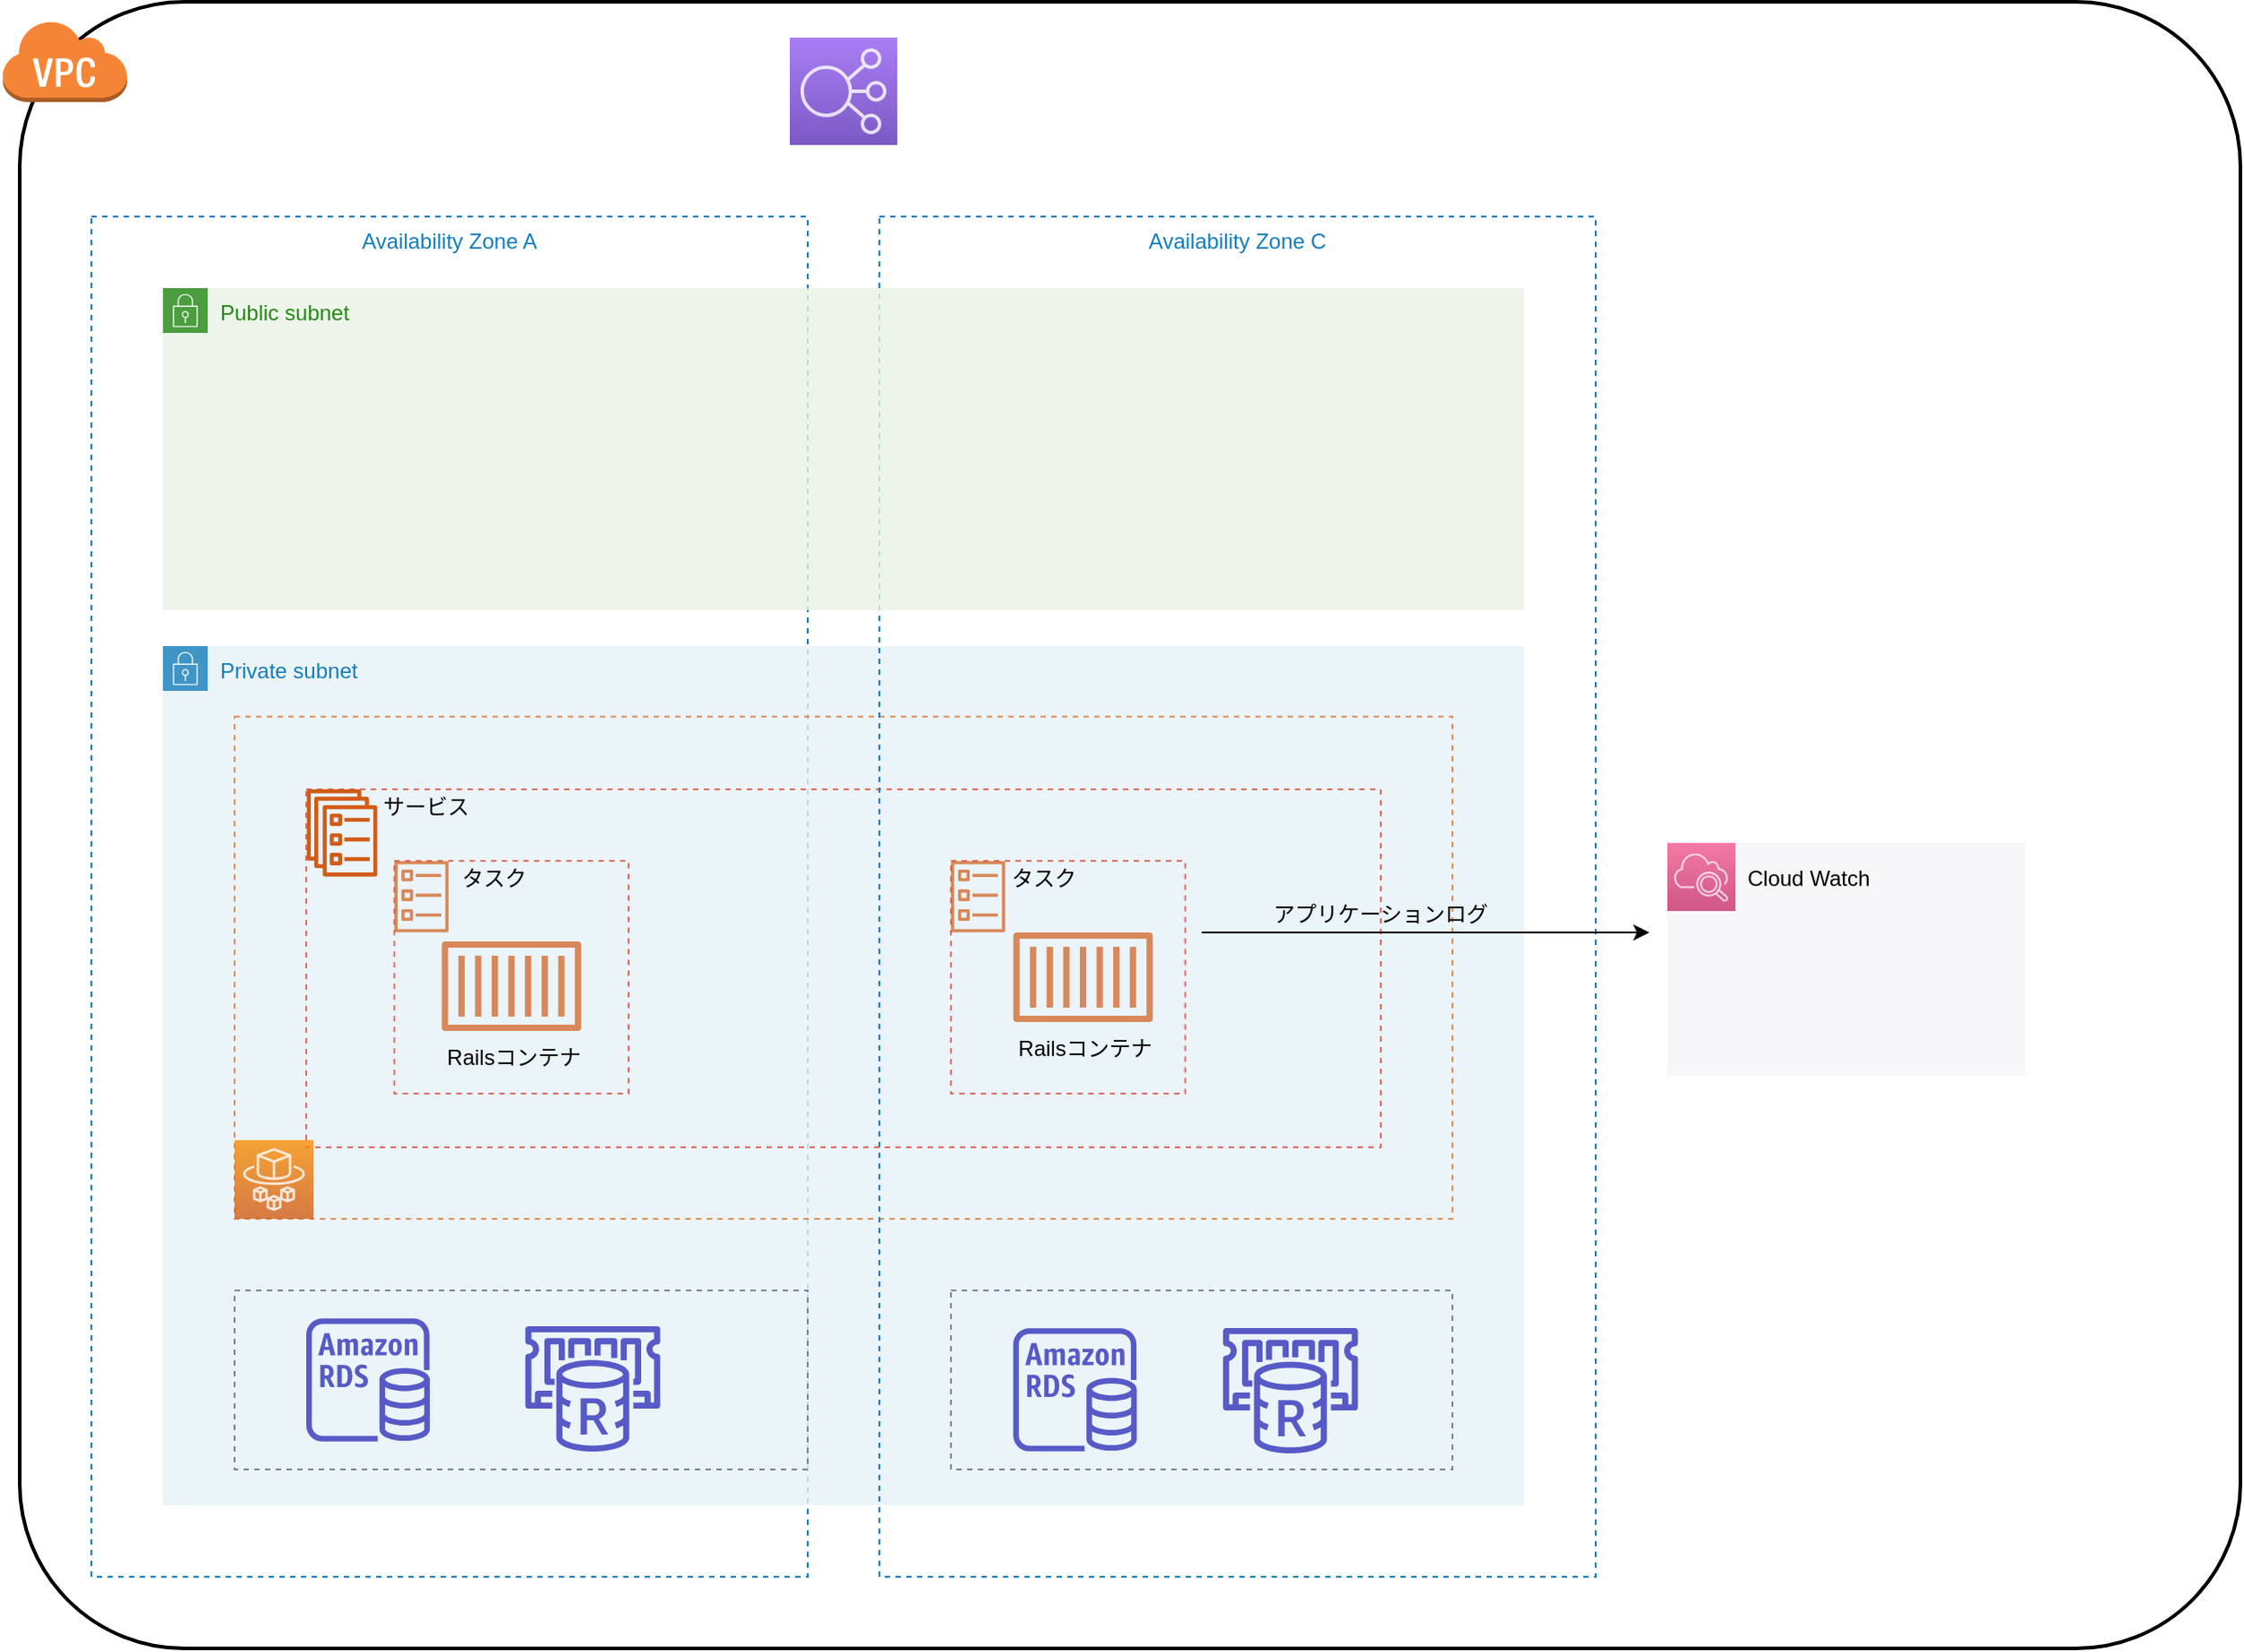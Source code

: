 <mxfile>
    <diagram id="G6LxzYTAOt6Idm1SZi58" name="インフラ構成図">
        <mxGraphModel dx="1606" dy="860" grid="1" gridSize="10" guides="1" tooltips="1" connect="1" arrows="1" fold="1" page="1" pageScale="1" pageWidth="1600" pageHeight="1000" math="0" shadow="0">
            <root>
                <mxCell id="0"/>
                <mxCell id="1" parent="0"/>
                <mxCell id="248" value="" style="fillColor=#EFF0F3;strokeColor=none;dashed=0;verticalAlign=top;fontStyle=0;fontColor=#232F3D;opacity=50;" vertex="1" parent="1">
                    <mxGeometry x="1080" y="510" width="200" height="130" as="geometry"/>
                </mxCell>
                <mxCell id="5" value="" style="rounded=1;arcSize=10;dashed=0;fillColor=none;gradientColor=none;strokeWidth=2;" vertex="1" parent="1">
                    <mxGeometry x="160" y="40" width="1240" height="920" as="geometry"/>
                </mxCell>
                <mxCell id="14" value="Availability Zone A" style="fillColor=none;strokeColor=#147EBA;dashed=1;verticalAlign=top;fontStyle=0;fontColor=#147EBA;" vertex="1" parent="1">
                    <mxGeometry x="200" y="160" width="400" height="760" as="geometry"/>
                </mxCell>
                <mxCell id="10" value="Private subnet" style="points=[[0,0],[0.25,0],[0.5,0],[0.75,0],[1,0],[1,0.25],[1,0.5],[1,0.75],[1,1],[0.75,1],[0.5,1],[0.25,1],[0,1],[0,0.75],[0,0.5],[0,0.25]];outlineConnect=0;gradientColor=none;html=1;whiteSpace=wrap;fontSize=12;fontStyle=0;shape=mxgraph.aws4.group;grIcon=mxgraph.aws4.group_security_group;grStroke=0;strokeColor=#147EBA;fillColor=#E6F2F8;verticalAlign=top;align=left;spacingLeft=30;fontColor=#147EBA;dashed=0;opacity=80;" vertex="1" parent="1">
                    <mxGeometry x="240" y="400" width="760" height="480" as="geometry"/>
                </mxCell>
                <mxCell id="230" value="" style="fillColor=none;verticalAlign=top;fontStyle=0;dashed=1;opacity=70;fontColor=#D86613;strokeColor=#D86613;" vertex="1" parent="1">
                    <mxGeometry x="280" y="439.38" width="680" height="280.62" as="geometry"/>
                </mxCell>
                <mxCell id="211" value="" style="fillColor=none;strokeColor=#DD3522;verticalAlign=top;fontStyle=0;fontColor=#DD3522;dashed=1;opacity=70;" vertex="1" parent="1">
                    <mxGeometry x="320" y="480" width="600" height="200" as="geometry"/>
                </mxCell>
                <mxCell id="216" value="" style="fillColor=none;strokeColor=#DD3522;verticalAlign=top;fontStyle=0;fontColor=#DD3522;dashed=1;opacity=70;" vertex="1" parent="1">
                    <mxGeometry x="369.19" y="520" width="130.81" height="130" as="geometry"/>
                </mxCell>
                <mxCell id="16" value="Availability Zone C" style="fillColor=none;strokeColor=#147EBA;dashed=1;verticalAlign=top;fontStyle=0;fontColor=#147EBA;" vertex="1" parent="1">
                    <mxGeometry x="640" y="160" width="400" height="760" as="geometry"/>
                </mxCell>
                <mxCell id="12" value="Public subnet" style="points=[[0,0],[0.25,0],[0.5,0],[0.75,0],[1,0],[1,0.25],[1,0.5],[1,0.75],[1,1],[0.75,1],[0.5,1],[0.25,1],[0,1],[0,0.75],[0,0.5],[0,0.25]];outlineConnect=0;gradientColor=none;html=1;whiteSpace=wrap;fontSize=12;fontStyle=0;shape=mxgraph.aws4.group;grIcon=mxgraph.aws4.group_security_group;grStroke=0;strokeColor=#248814;fillColor=#E9F3E6;verticalAlign=top;align=left;spacingLeft=30;fontColor=#248814;dashed=0;opacity=80;" vertex="1" parent="1">
                    <mxGeometry x="240" y="200" width="760" height="180" as="geometry"/>
                </mxCell>
                <mxCell id="6" value="" style="dashed=0;html=1;shape=mxgraph.aws3.virtual_private_cloud;fillColor=#F58536;gradientColor=none;dashed=0;" vertex="1" parent="1">
                    <mxGeometry x="150" y="50" width="70" height="46" as="geometry"/>
                </mxCell>
                <mxCell id="193" value="" style="fillColor=none;strokeColor=#5A6C86;dashed=1;verticalAlign=top;fontStyle=0;fontColor=#5A6C86;opacity=80;" vertex="1" parent="1">
                    <mxGeometry x="280" y="760" width="320" height="100" as="geometry"/>
                </mxCell>
                <mxCell id="195" value="" style="outlineConnect=0;fontColor=#232F3E;gradientColor=none;fillColor=#3334B9;strokeColor=none;dashed=0;verticalLabelPosition=bottom;verticalAlign=top;align=center;html=1;fontSize=12;fontStyle=0;aspect=fixed;pointerEvents=1;shape=mxgraph.aws4.rds_instance;opacity=80;" vertex="1" parent="1">
                    <mxGeometry x="320" y="775.5" width="69" height="69" as="geometry"/>
                </mxCell>
                <mxCell id="196" value="" style="outlineConnect=0;fontColor=#232F3E;gradientColor=none;fillColor=#3334B9;strokeColor=none;dashed=0;verticalLabelPosition=bottom;verticalAlign=top;align=center;html=1;fontSize=12;fontStyle=0;aspect=fixed;pointerEvents=1;shape=mxgraph.aws4.elasticache_for_redis;opacity=80;" vertex="1" parent="1">
                    <mxGeometry x="440.43" y="780" width="79.13" height="70" as="geometry"/>
                </mxCell>
                <mxCell id="200" value="" style="points=[[0,0,0],[0.25,0,0],[0.5,0,0],[0.75,0,0],[1,0,0],[0,1,0],[0.25,1,0],[0.5,1,0],[0.75,1,0],[1,1,0],[0,0.25,0],[0,0.5,0],[0,0.75,0],[1,0.25,0],[1,0.5,0],[1,0.75,0]];outlineConnect=0;fontColor=#232F3E;gradientColor=#945DF2;gradientDirection=north;fillColor=#5A30B5;strokeColor=#ffffff;dashed=0;verticalLabelPosition=bottom;verticalAlign=top;align=center;html=1;fontSize=12;fontStyle=0;aspect=fixed;shape=mxgraph.aws4.resourceIcon;resIcon=mxgraph.aws4.elastic_load_balancing;opacity=80;" vertex="1" parent="1">
                    <mxGeometry x="590" y="60" width="60" height="60" as="geometry"/>
                </mxCell>
                <mxCell id="202" value="" style="points=[[0,0,0],[0.25,0,0],[0.5,0,0],[0.75,0,0],[1,0,0],[0,1,0],[0.25,1,0],[0.5,1,0],[0.75,1,0],[1,1,0],[0,0.25,0],[0,0.5,0],[0,0.75,0],[1,0.25,0],[1,0.5,0],[1,0.75,0]];outlineConnect=0;fontColor=#232F3E;gradientColor=#F78E04;gradientDirection=north;fillColor=#D05C17;strokeColor=#ffffff;dashed=0;verticalLabelPosition=bottom;verticalAlign=top;align=center;html=1;fontSize=12;fontStyle=0;aspect=fixed;shape=mxgraph.aws4.resourceIcon;resIcon=mxgraph.aws4.fargate;opacity=80;" vertex="1" parent="1">
                    <mxGeometry x="280.0" y="676" width="44" height="44" as="geometry"/>
                </mxCell>
                <mxCell id="210" value="" style="outlineConnect=0;fontColor=#232F3E;gradientColor=none;fillColor=#D05C17;strokeColor=none;dashed=0;verticalLabelPosition=bottom;verticalAlign=top;align=center;html=1;fontSize=12;fontStyle=0;aspect=fixed;pointerEvents=1;shape=mxgraph.aws4.ecs_service;" vertex="1" parent="1">
                    <mxGeometry x="320" y="480" width="40" height="48.75" as="geometry"/>
                </mxCell>
                <mxCell id="214" value="" style="outlineConnect=0;fontColor=#232F3E;gradientColor=none;fillColor=#D05C17;strokeColor=none;dashed=0;verticalLabelPosition=bottom;verticalAlign=top;align=center;html=1;fontSize=12;fontStyle=0;aspect=fixed;pointerEvents=1;shape=mxgraph.aws4.ecs_task;opacity=70;" vertex="1" parent="1">
                    <mxGeometry x="369.19" y="520" width="30.26" height="40" as="geometry"/>
                </mxCell>
                <mxCell id="219" value="" style="outlineConnect=0;fontColor=#232F3E;gradientColor=none;fillColor=#D05C17;strokeColor=none;dashed=0;verticalLabelPosition=bottom;verticalAlign=top;align=center;html=1;fontSize=12;fontStyle=0;aspect=fixed;pointerEvents=1;shape=mxgraph.aws4.container_1;opacity=70;" vertex="1" parent="1">
                    <mxGeometry x="395.6" y="565" width="78" height="50" as="geometry"/>
                </mxCell>
                <mxCell id="221" value="Railsコンテナ" style="text;html=1;align=center;verticalAlign=middle;whiteSpace=wrap;rounded=0;dashed=1;opacity=70;fontColor=#000000;" vertex="1" parent="1">
                    <mxGeometry x="395.6" y="620" width="80" height="20" as="geometry"/>
                </mxCell>
                <mxCell id="223" value="サービス" style="text;html=1;align=center;verticalAlign=middle;whiteSpace=wrap;rounded=0;dashed=1;opacity=70;fontColor=#000000;" vertex="1" parent="1">
                    <mxGeometry x="360" y="480" width="54.18" height="20" as="geometry"/>
                </mxCell>
                <mxCell id="224" value="タスク" style="text;html=1;align=center;verticalAlign=middle;whiteSpace=wrap;rounded=0;dashed=1;opacity=70;fontColor=#000000;" vertex="1" parent="1">
                    <mxGeometry x="402.91" y="520" width="44.18" height="20" as="geometry"/>
                </mxCell>
                <mxCell id="229" value="Elastic Load Blancing" style="text;html=1;strokeColor=none;fillColor=none;align=center;verticalAlign=middle;whiteSpace=wrap;rounded=0;dashed=1;opacity=70;fontColor=#FFFFFF;" vertex="1" parent="1">
                    <mxGeometry x="560.0" y="130" width="136.18" height="20" as="geometry"/>
                </mxCell>
                <mxCell id="235" value="" style="fillColor=none;strokeColor=#DD3522;verticalAlign=top;fontStyle=0;fontColor=#DD3522;dashed=1;opacity=70;" vertex="1" parent="1">
                    <mxGeometry x="680" y="520" width="130.81" height="130" as="geometry"/>
                </mxCell>
                <mxCell id="236" value="" style="outlineConnect=0;fontColor=#232F3E;gradientColor=none;fillColor=#D05C17;strokeColor=none;dashed=0;verticalLabelPosition=bottom;verticalAlign=top;align=center;html=1;fontSize=12;fontStyle=0;aspect=fixed;pointerEvents=1;shape=mxgraph.aws4.ecs_task;opacity=70;" vertex="1" parent="1">
                    <mxGeometry x="680" y="520" width="30.26" height="40" as="geometry"/>
                </mxCell>
                <mxCell id="237" value="タスク" style="text;html=1;align=center;verticalAlign=middle;whiteSpace=wrap;rounded=0;dashed=1;opacity=70;fontColor=#000000;" vertex="1" parent="1">
                    <mxGeometry x="710.26" y="520" width="44.18" height="20" as="geometry"/>
                </mxCell>
                <mxCell id="238" value="" style="outlineConnect=0;fontColor=#232F3E;gradientColor=none;fillColor=#D05C17;strokeColor=none;dashed=0;verticalLabelPosition=bottom;verticalAlign=top;align=center;html=1;fontSize=12;fontStyle=0;aspect=fixed;pointerEvents=1;shape=mxgraph.aws4.container_1;opacity=70;" vertex="1" parent="1">
                    <mxGeometry x="714.76" y="560" width="78" height="50" as="geometry"/>
                </mxCell>
                <mxCell id="239" value="Railsコンテナ" style="text;html=1;align=center;verticalAlign=middle;whiteSpace=wrap;rounded=0;dashed=1;opacity=70;fontColor=#000000;" vertex="1" parent="1">
                    <mxGeometry x="714.76" y="615" width="80" height="20" as="geometry"/>
                </mxCell>
                <mxCell id="240" value="" style="fillColor=none;strokeColor=#5A6C86;dashed=1;verticalAlign=top;fontStyle=0;fontColor=#5A6C86;opacity=80;" vertex="1" parent="1">
                    <mxGeometry x="680" y="760" width="280" height="100" as="geometry"/>
                </mxCell>
                <mxCell id="241" value="" style="outlineConnect=0;fontColor=#232F3E;gradientColor=none;fillColor=#3334B9;strokeColor=none;dashed=0;verticalLabelPosition=bottom;verticalAlign=top;align=center;html=1;fontSize=12;fontStyle=0;aspect=fixed;pointerEvents=1;shape=mxgraph.aws4.rds_instance;opacity=80;" vertex="1" parent="1">
                    <mxGeometry x="714.76" y="781" width="69" height="69" as="geometry"/>
                </mxCell>
                <mxCell id="242" value="" style="outlineConnect=0;fontColor=#232F3E;gradientColor=none;fillColor=#3334B9;strokeColor=none;dashed=0;verticalLabelPosition=bottom;verticalAlign=top;align=center;html=1;fontSize=12;fontStyle=0;aspect=fixed;pointerEvents=1;shape=mxgraph.aws4.elasticache_for_redis;opacity=80;" vertex="1" parent="1">
                    <mxGeometry x="830" y="781" width="79.13" height="70" as="geometry"/>
                </mxCell>
                <mxCell id="247" value="" style="points=[[0,0,0],[0.25,0,0],[0.5,0,0],[0.75,0,0],[1,0,0],[0,1,0],[0.25,1,0],[0.5,1,0],[0.75,1,0],[1,1,0],[0,0.25,0],[0,0.5,0],[0,0.75,0],[1,0.25,0],[1,0.5,0],[1,0.75,0]];points=[[0,0,0],[0.25,0,0],[0.5,0,0],[0.75,0,0],[1,0,0],[0,1,0],[0.25,1,0],[0.5,1,0],[0.75,1,0],[1,1,0],[0,0.25,0],[0,0.5,0],[0,0.75,0],[1,0.25,0],[1,0.5,0],[1,0.75,0]];outlineConnect=0;fontColor=#232F3E;gradientColor=#F34482;gradientDirection=north;fillColor=#BC1356;strokeColor=#ffffff;dashed=0;verticalLabelPosition=bottom;verticalAlign=top;align=center;html=1;fontSize=12;fontStyle=0;aspect=fixed;shape=mxgraph.aws4.resourceIcon;resIcon=mxgraph.aws4.cloudwatch_2;opacity=70;" vertex="1" parent="1">
                    <mxGeometry x="1080" y="510" width="38" height="38" as="geometry"/>
                </mxCell>
                <mxCell id="249" value="Cloud Watch" style="text;html=1;strokeColor=none;fillColor=none;align=center;verticalAlign=middle;whiteSpace=wrap;rounded=0;dashed=1;opacity=50;fontColor=#000000;" vertex="1" parent="1">
                    <mxGeometry x="1118" y="520" width="82" height="20" as="geometry"/>
                </mxCell>
                <mxCell id="251" value="" style="endArrow=classic;html=1;fontColor=#000000;strokeColor=#000000;" edge="1" parent="1">
                    <mxGeometry width="50" height="50" relative="1" as="geometry">
                        <mxPoint x="820" y="560" as="sourcePoint"/>
                        <mxPoint x="1070" y="560" as="targetPoint"/>
                    </mxGeometry>
                </mxCell>
                <mxCell id="252" value="アプリケーションログ" style="text;html=1;strokeColor=none;fillColor=none;align=center;verticalAlign=middle;whiteSpace=wrap;rounded=0;dashed=1;fontColor=#000000;opacity=50;" vertex="1" parent="1">
                    <mxGeometry x="840" y="540" width="160" height="20" as="geometry"/>
                </mxCell>
            </root>
        </mxGraphModel>
    </diagram>
</mxfile>